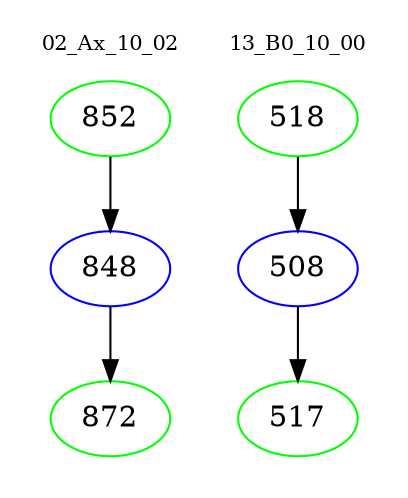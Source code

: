 digraph{
subgraph cluster_0 {
color = white
label = "02_Ax_10_02";
fontsize=10;
T0_852 [label="852", color="green"]
T0_852 -> T0_848 [color="black"]
T0_848 [label="848", color="blue"]
T0_848 -> T0_872 [color="black"]
T0_872 [label="872", color="green"]
}
subgraph cluster_1 {
color = white
label = "13_B0_10_00";
fontsize=10;
T1_518 [label="518", color="green"]
T1_518 -> T1_508 [color="black"]
T1_508 [label="508", color="blue"]
T1_508 -> T1_517 [color="black"]
T1_517 [label="517", color="green"]
}
}
